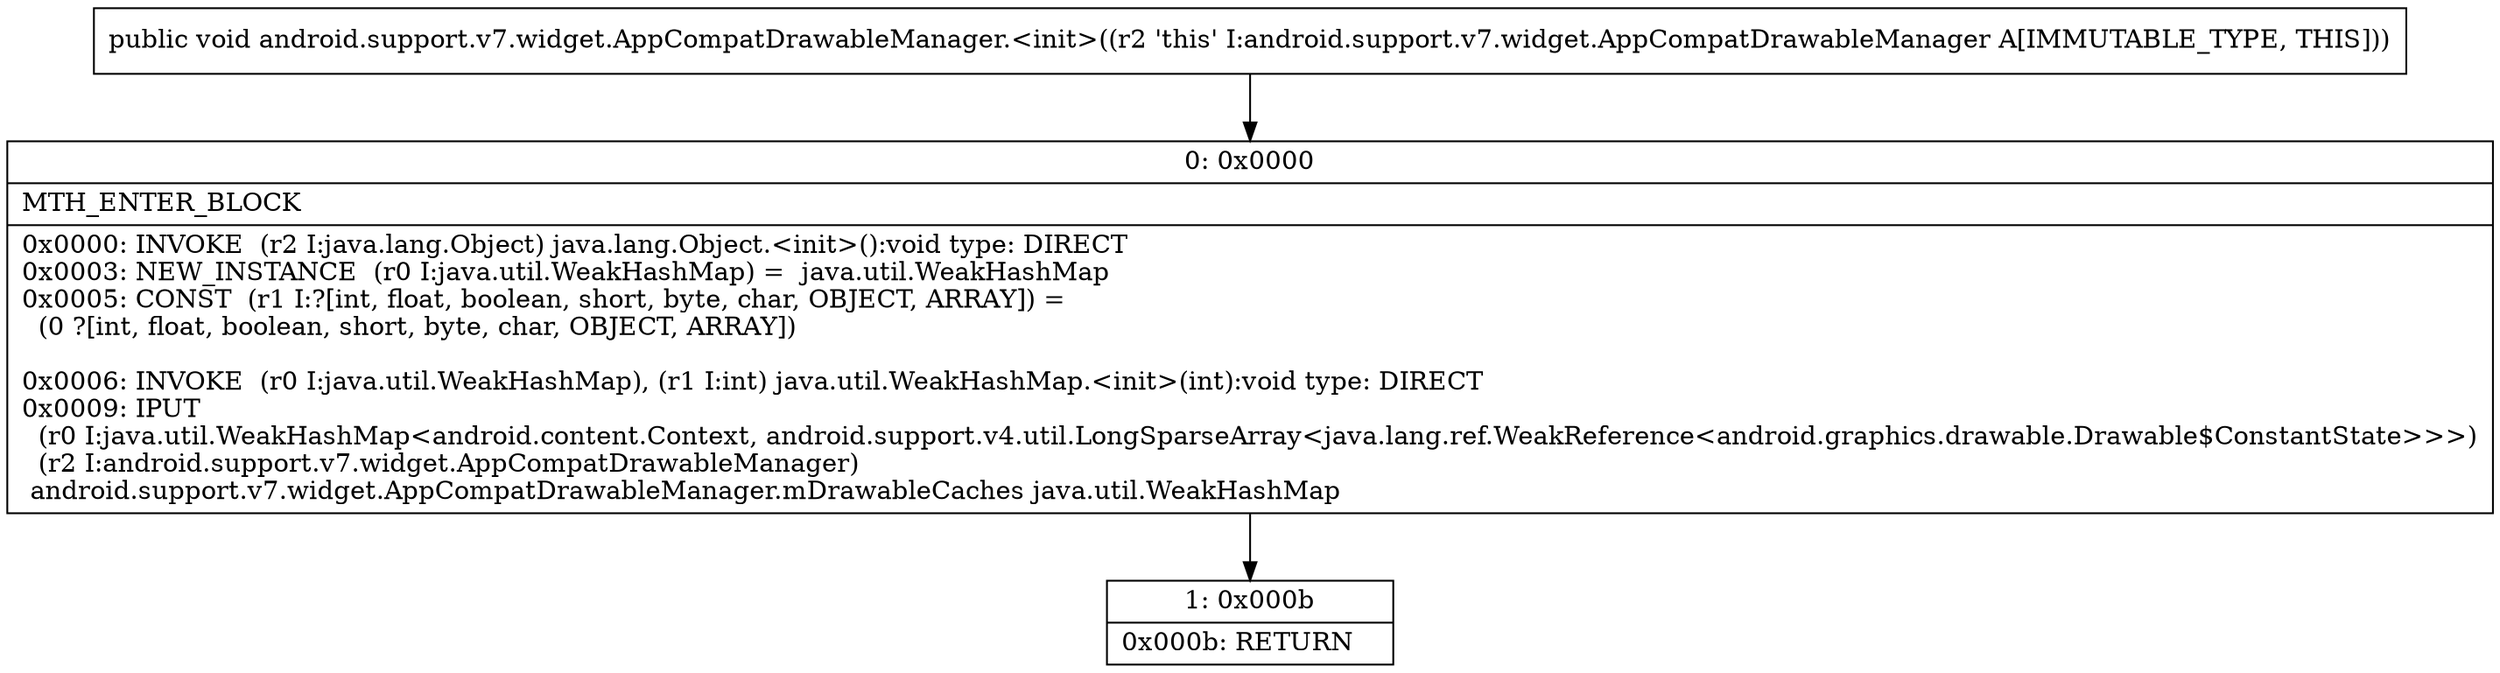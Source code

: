 digraph "CFG forandroid.support.v7.widget.AppCompatDrawableManager.\<init\>()V" {
Node_0 [shape=record,label="{0\:\ 0x0000|MTH_ENTER_BLOCK\l|0x0000: INVOKE  (r2 I:java.lang.Object) java.lang.Object.\<init\>():void type: DIRECT \l0x0003: NEW_INSTANCE  (r0 I:java.util.WeakHashMap) =  java.util.WeakHashMap \l0x0005: CONST  (r1 I:?[int, float, boolean, short, byte, char, OBJECT, ARRAY]) = \l  (0 ?[int, float, boolean, short, byte, char, OBJECT, ARRAY])\l \l0x0006: INVOKE  (r0 I:java.util.WeakHashMap), (r1 I:int) java.util.WeakHashMap.\<init\>(int):void type: DIRECT \l0x0009: IPUT  \l  (r0 I:java.util.WeakHashMap\<android.content.Context, android.support.v4.util.LongSparseArray\<java.lang.ref.WeakReference\<android.graphics.drawable.Drawable$ConstantState\>\>\>)\l  (r2 I:android.support.v7.widget.AppCompatDrawableManager)\l android.support.v7.widget.AppCompatDrawableManager.mDrawableCaches java.util.WeakHashMap \l}"];
Node_1 [shape=record,label="{1\:\ 0x000b|0x000b: RETURN   \l}"];
MethodNode[shape=record,label="{public void android.support.v7.widget.AppCompatDrawableManager.\<init\>((r2 'this' I:android.support.v7.widget.AppCompatDrawableManager A[IMMUTABLE_TYPE, THIS])) }"];
MethodNode -> Node_0;
Node_0 -> Node_1;
}

